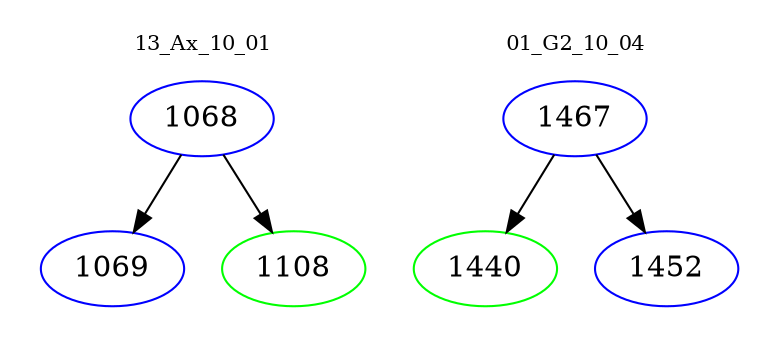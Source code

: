digraph{
subgraph cluster_0 {
color = white
label = "13_Ax_10_01";
fontsize=10;
T0_1068 [label="1068", color="blue"]
T0_1068 -> T0_1069 [color="black"]
T0_1069 [label="1069", color="blue"]
T0_1068 -> T0_1108 [color="black"]
T0_1108 [label="1108", color="green"]
}
subgraph cluster_1 {
color = white
label = "01_G2_10_04";
fontsize=10;
T1_1467 [label="1467", color="blue"]
T1_1467 -> T1_1440 [color="black"]
T1_1440 [label="1440", color="green"]
T1_1467 -> T1_1452 [color="black"]
T1_1452 [label="1452", color="blue"]
}
}
